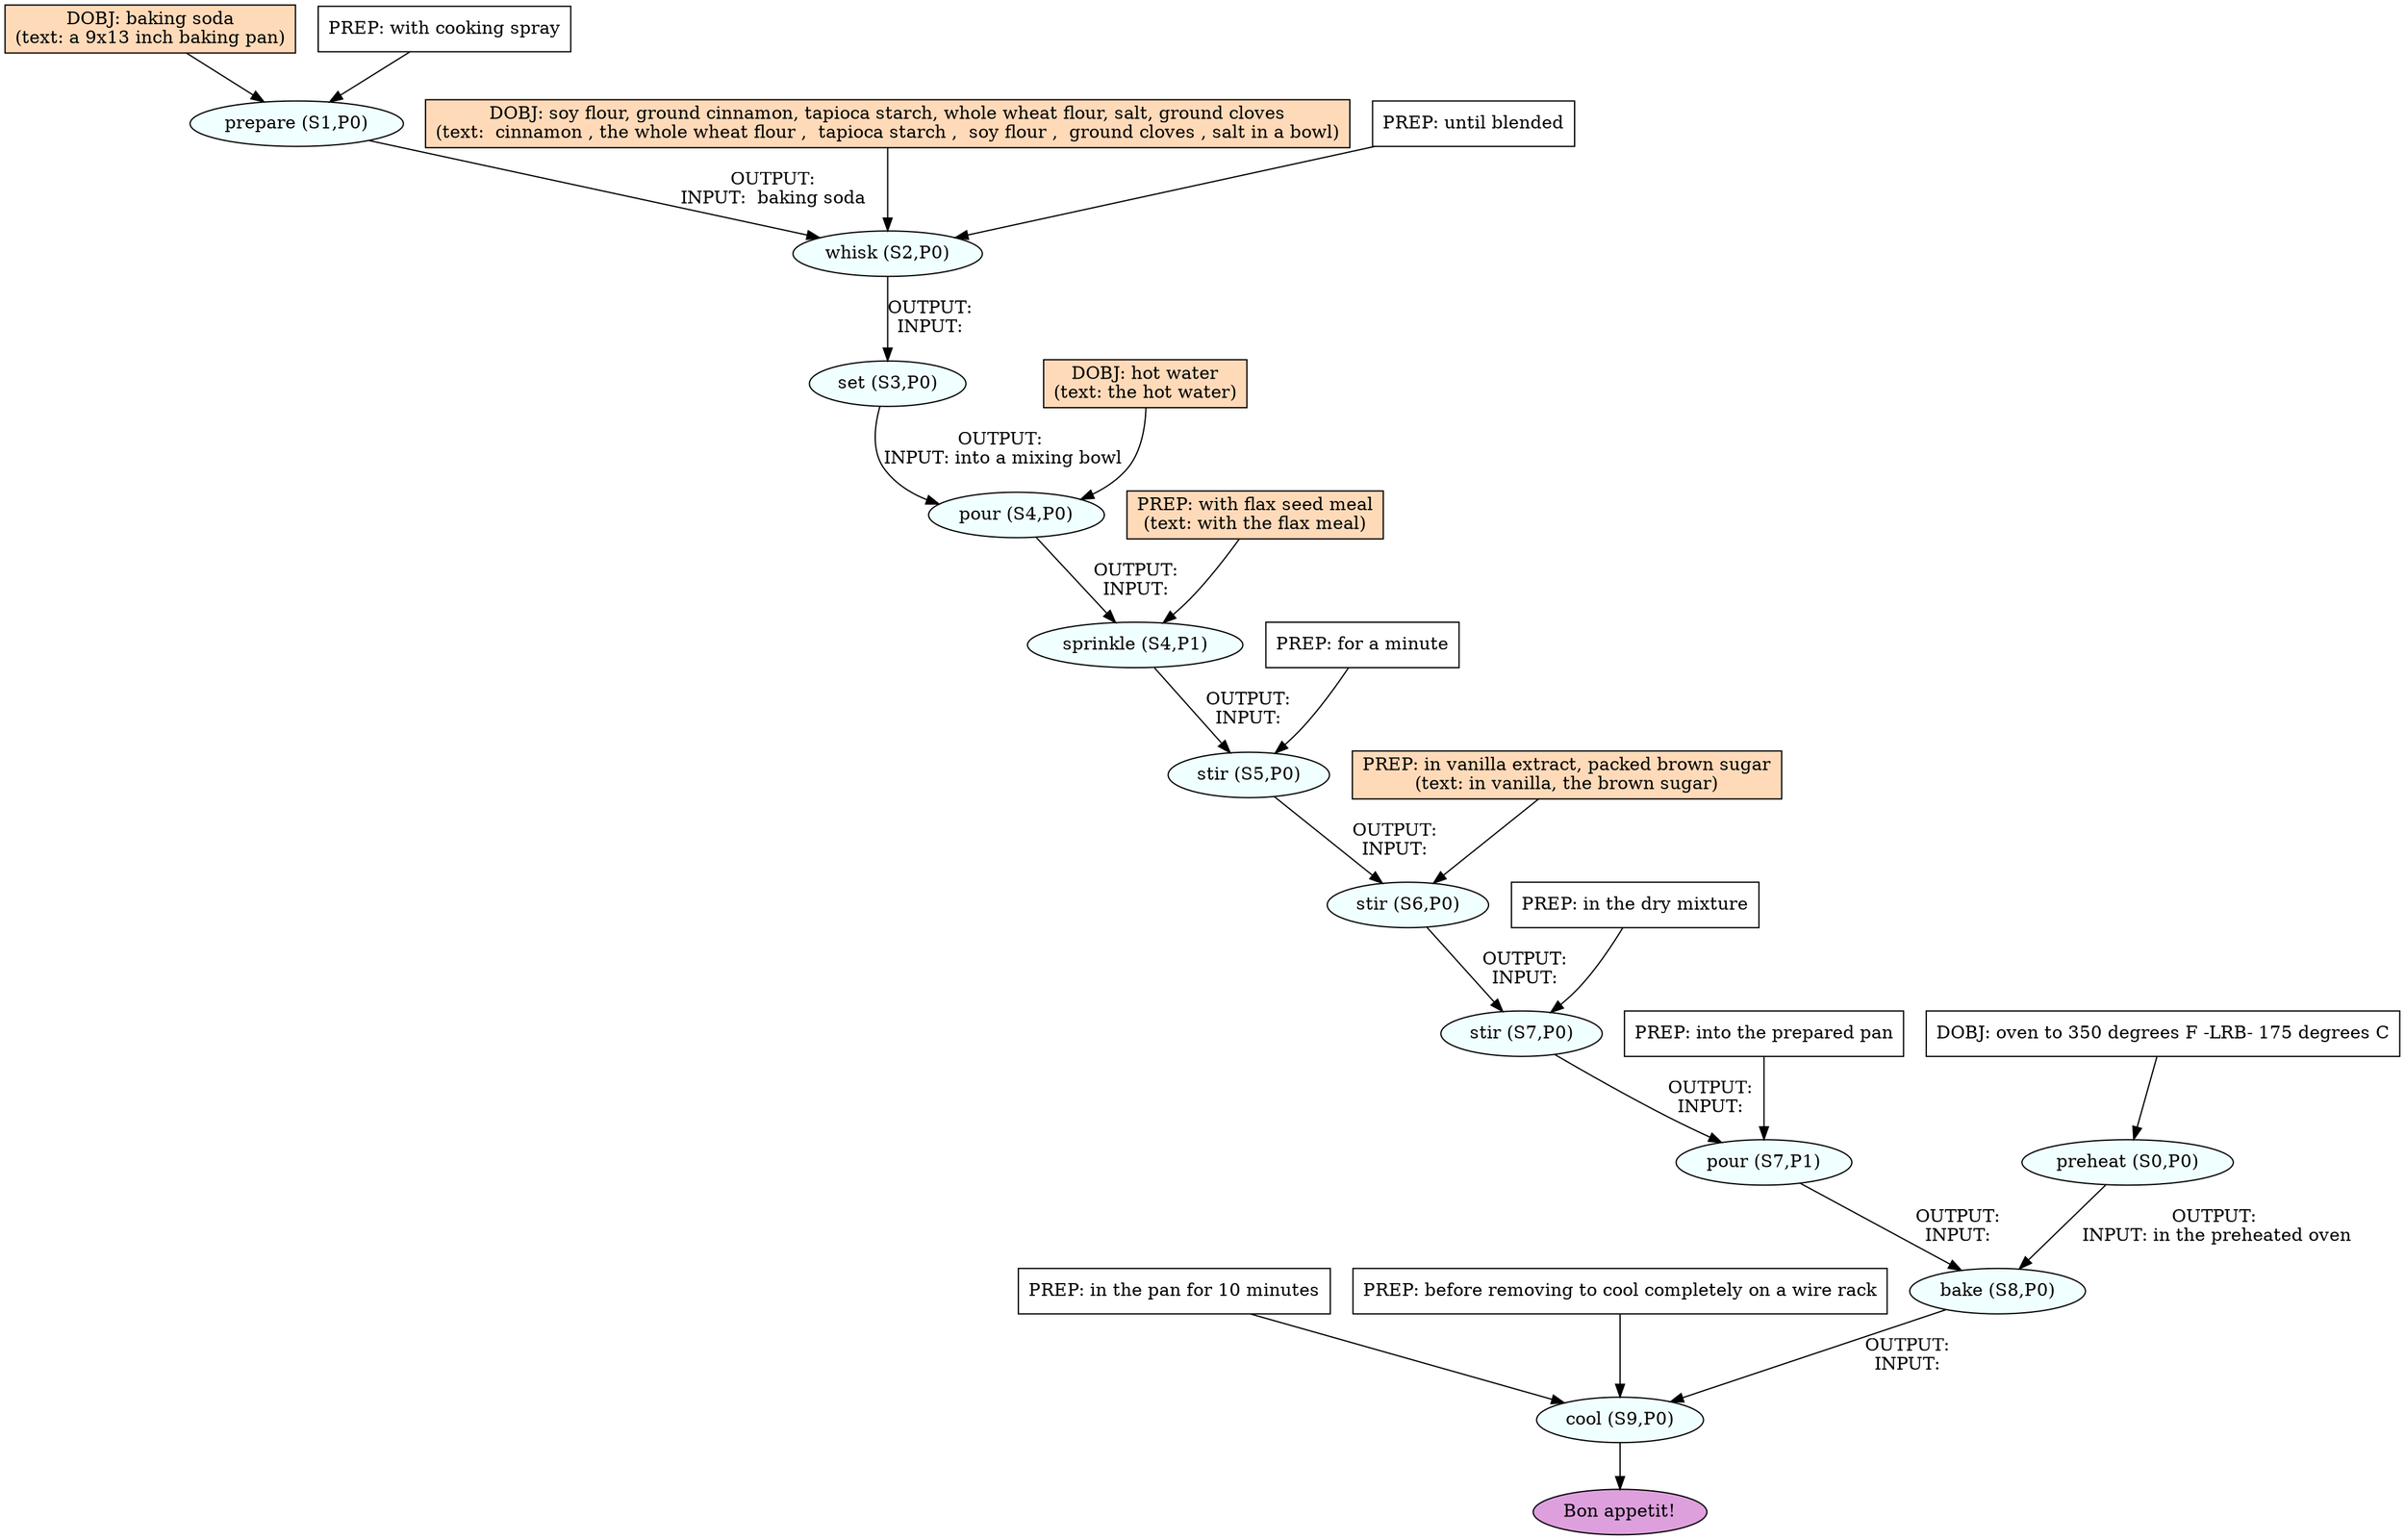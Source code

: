 digraph recipe {
E0[label="preheat (S0,P0)", shape=oval, style=filled, fillcolor=azure]
E1[label="prepare (S1,P0)", shape=oval, style=filled, fillcolor=azure]
E2[label="whisk (S2,P0)", shape=oval, style=filled, fillcolor=azure]
E3[label="set (S3,P0)", shape=oval, style=filled, fillcolor=azure]
E4[label="pour (S4,P0)", shape=oval, style=filled, fillcolor=azure]
E5[label="sprinkle (S4,P1)", shape=oval, style=filled, fillcolor=azure]
E6[label="stir (S5,P0)", shape=oval, style=filled, fillcolor=azure]
E7[label="stir (S6,P0)", shape=oval, style=filled, fillcolor=azure]
E8[label="stir (S7,P0)", shape=oval, style=filled, fillcolor=azure]
E9[label="pour (S7,P1)", shape=oval, style=filled, fillcolor=azure]
E10[label="bake (S8,P0)", shape=oval, style=filled, fillcolor=azure]
E11[label="cool (S9,P0)", shape=oval, style=filled, fillcolor=azure]
D1[label="DOBJ: baking soda
(text: a 9x13 inch baking pan)", shape=box, style=filled, fillcolor=peachpuff]
D1 -> E1
P1_0[label="PREP: with cooking spray", shape=box, style=filled, fillcolor=white]
P1_0 -> E1
D0[label="DOBJ: oven to 350 degrees F -LRB- 175 degrees C", shape=box, style=filled, fillcolor=white]
D0 -> E0
D2_ing[label="DOBJ: soy flour, ground cinnamon, tapioca starch, whole wheat flour, salt, ground cloves
(text:  cinnamon , the whole wheat flour ,  tapioca starch ,  soy flour ,  ground cloves , salt in a bowl)", shape=box, style=filled, fillcolor=peachpuff]
D2_ing -> E2
E1 -> E2 [label="OUTPUT: 
INPUT:  baking soda "]
P2_0_0[label="PREP: until blended", shape=box, style=filled, fillcolor=white]
P2_0_0 -> E2
E2 -> E3 [label="OUTPUT: 
INPUT: "]
D4_ing[label="DOBJ: hot water
(text: the hot water)", shape=box, style=filled, fillcolor=peachpuff]
D4_ing -> E4
E3 -> E4 [label="OUTPUT: 
INPUT: into a mixing bowl"]
E4 -> E5 [label="OUTPUT: 
INPUT: "]
P5_0_ing[label="PREP: with flax seed meal
(text: with the flax meal)", shape=box, style=filled, fillcolor=peachpuff]
P5_0_ing -> E5
E5 -> E6 [label="OUTPUT: 
INPUT: "]
P6_0_0[label="PREP: for a minute", shape=box, style=filled, fillcolor=white]
P6_0_0 -> E6
E6 -> E7 [label="OUTPUT: 
INPUT: "]
P7_0_ing[label="PREP: in vanilla extract, packed brown sugar
(text: in vanilla, the brown sugar)", shape=box, style=filled, fillcolor=peachpuff]
P7_0_ing -> E7
E7 -> E8 [label="OUTPUT: 
INPUT: "]
P8_0_0[label="PREP: in the dry mixture", shape=box, style=filled, fillcolor=white]
P8_0_0 -> E8
E8 -> E9 [label="OUTPUT: 
INPUT: "]
P9_0_0[label="PREP: into the prepared pan", shape=box, style=filled, fillcolor=white]
P9_0_0 -> E9
E9 -> E10 [label="OUTPUT: 
INPUT: "]
E0 -> E10 [label="OUTPUT: 
INPUT: in the preheated oven"]
E10 -> E11 [label="OUTPUT: 
INPUT: "]
P11_0_0[label="PREP: in the pan for 10 minutes", shape=box, style=filled, fillcolor=white]
P11_0_0 -> E11
P11_1_0[label="PREP: before removing to cool completely on a wire rack", shape=box, style=filled, fillcolor=white]
P11_1_0 -> E11
EOR[label="Bon appetit!", shape=oval, style=filled, fillcolor=plum]
E11 -> EOR
}
